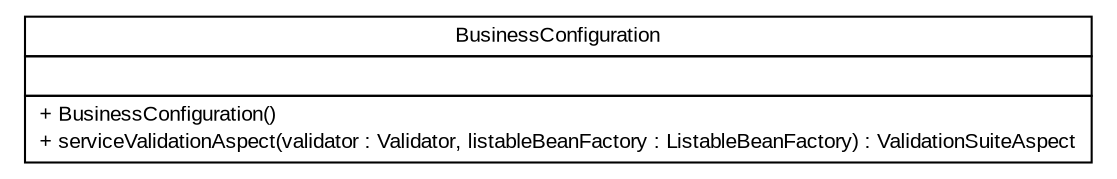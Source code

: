 #!/usr/local/bin/dot
#
# Class diagram 
# Generated by UMLGraph version R5_6 (http://www.umlgraph.org/)
#

digraph G {
	edge [fontname="arial",fontsize=10,labelfontname="arial",labelfontsize=10];
	node [fontname="arial",fontsize=10,shape=plaintext];
	nodesep=0.25;
	ranksep=0.5;
	// br.gov.to.sefaz.business.configuration.BusinessConfiguration
	c7329 [label=<<table title="br.gov.to.sefaz.business.configuration.BusinessConfiguration" border="0" cellborder="1" cellspacing="0" cellpadding="2" port="p" href="./BusinessConfiguration.html">
		<tr><td><table border="0" cellspacing="0" cellpadding="1">
<tr><td align="center" balign="center"> BusinessConfiguration </td></tr>
		</table></td></tr>
		<tr><td><table border="0" cellspacing="0" cellpadding="1">
<tr><td align="left" balign="left">  </td></tr>
		</table></td></tr>
		<tr><td><table border="0" cellspacing="0" cellpadding="1">
<tr><td align="left" balign="left"> + BusinessConfiguration() </td></tr>
<tr><td align="left" balign="left"> + serviceValidationAspect(validator : Validator, listableBeanFactory : ListableBeanFactory) : ValidationSuiteAspect </td></tr>
		</table></td></tr>
		</table>>, URL="./BusinessConfiguration.html", fontname="arial", fontcolor="black", fontsize=10.0];
}


